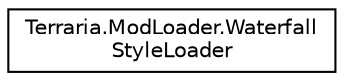 digraph "Graphical Class Hierarchy"
{
 // LATEX_PDF_SIZE
  edge [fontname="Helvetica",fontsize="10",labelfontname="Helvetica",labelfontsize="10"];
  node [fontname="Helvetica",fontsize="10",shape=record];
  rankdir="LR";
  Node0 [label="Terraria.ModLoader.Waterfall\lStyleLoader",height=0.2,width=0.4,color="black", fillcolor="white", style="filled",URL="$class_terraria_1_1_mod_loader_1_1_waterfall_style_loader.html",tooltip=" "];
}
